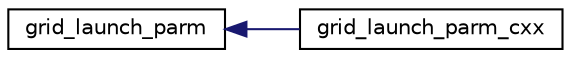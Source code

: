 digraph "Graphical Class Hierarchy"
{
  edge [fontname="Helvetica",fontsize="10",labelfontname="Helvetica",labelfontsize="10"];
  node [fontname="Helvetica",fontsize="10",shape=record];
  rankdir="LR";
  Node1 [label="grid_launch_parm",height=0.2,width=0.4,color="black", fillcolor="white", style="filled",URL="$structgrid__launch__parm.html"];
  Node1 -> Node2 [dir="back",color="midnightblue",fontsize="10",style="solid",fontname="Helvetica"];
  Node2 [label="grid_launch_parm_cxx",height=0.2,width=0.4,color="black", fillcolor="white", style="filled",URL="$classgrid__launch__parm__cxx.html"];
}
